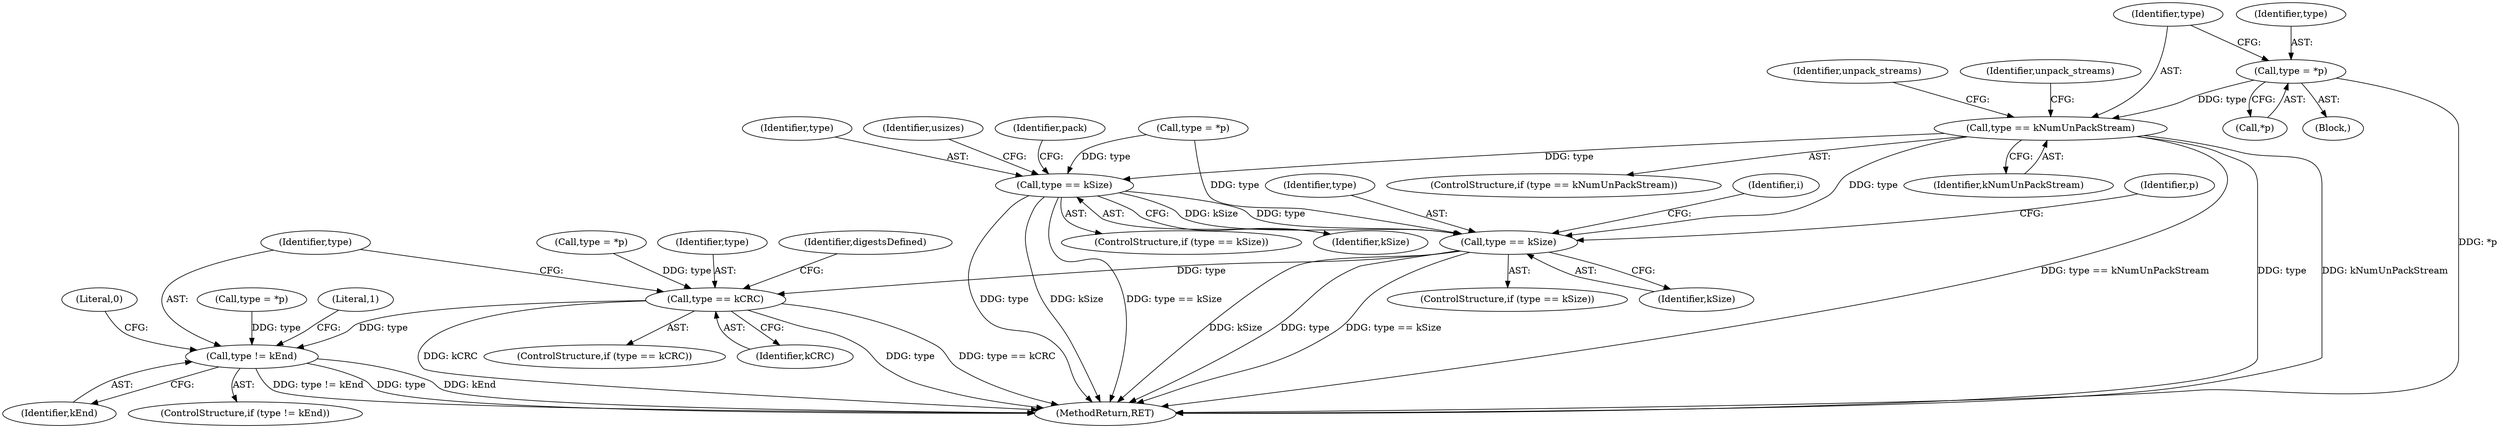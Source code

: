 digraph "0_libarchive_e79ef306afe332faf22e9b442a2c6b59cb175573@pointer" {
"1000146" [label="(Call,type = *p)"];
"1000151" [label="(Call,type == kNumUnPackStream)"];
"1000323" [label="(Call,type == kSize)"];
"1000367" [label="(Call,type == kSize)"];
"1000448" [label="(Call,type == kCRC)"];
"1000586" [label="(Call,type != kEnd)"];
"1000324" [label="(Identifier,type)"];
"1000374" [label="(Identifier,p)"];
"1000382" [label="(Call,type = *p)"];
"1000150" [label="(ControlStructure,if (type == kNumUnPackStream))"];
"1000156" [label="(Identifier,unpack_streams)"];
"1000146" [label="(Call,type = *p)"];
"1000448" [label="(Call,type == kCRC)"];
"1000447" [label="(ControlStructure,if (type == kCRC))"];
"1000148" [label="(Call,*p)"];
"1000229" [label="(Identifier,unpack_streams)"];
"1000450" [label="(Identifier,kCRC)"];
"1000358" [label="(Identifier,usizes)"];
"1000367" [label="(Call,type == kSize)"];
"1000322" [label="(ControlStructure,if (type == kSize))"];
"1000329" [label="(Identifier,pack)"];
"1000585" [label="(ControlStructure,if (type != kEnd))"];
"1000323" [label="(Call,type == kSize)"];
"1000366" [label="(ControlStructure,if (type == kSize))"];
"1000593" [label="(Literal,0)"];
"1000369" [label="(Identifier,kSize)"];
"1000587" [label="(Identifier,type)"];
"1000588" [label="(Identifier,kEnd)"];
"1000153" [label="(Identifier,kNumUnPackStream)"];
"1000147" [label="(Identifier,type)"];
"1000151" [label="(Call,type == kNumUnPackStream)"];
"1000325" [label="(Identifier,kSize)"];
"1000581" [label="(Call,type = *p)"];
"1000223" [label="(Call,type = *p)"];
"1000152" [label="(Identifier,type)"];
"1000586" [label="(Call,type != kEnd)"];
"1000591" [label="(Literal,1)"];
"1000106" [label="(Block,)"];
"1000594" [label="(MethodReturn,RET)"];
"1000449" [label="(Identifier,type)"];
"1000368" [label="(Identifier,type)"];
"1000388" [label="(Identifier,i)"];
"1000455" [label="(Identifier,digestsDefined)"];
"1000146" -> "1000106"  [label="AST: "];
"1000146" -> "1000148"  [label="CFG: "];
"1000147" -> "1000146"  [label="AST: "];
"1000148" -> "1000146"  [label="AST: "];
"1000152" -> "1000146"  [label="CFG: "];
"1000146" -> "1000594"  [label="DDG: *p"];
"1000146" -> "1000151"  [label="DDG: type"];
"1000151" -> "1000150"  [label="AST: "];
"1000151" -> "1000153"  [label="CFG: "];
"1000152" -> "1000151"  [label="AST: "];
"1000153" -> "1000151"  [label="AST: "];
"1000156" -> "1000151"  [label="CFG: "];
"1000229" -> "1000151"  [label="CFG: "];
"1000151" -> "1000594"  [label="DDG: type == kNumUnPackStream"];
"1000151" -> "1000594"  [label="DDG: type"];
"1000151" -> "1000594"  [label="DDG: kNumUnPackStream"];
"1000151" -> "1000323"  [label="DDG: type"];
"1000151" -> "1000367"  [label="DDG: type"];
"1000323" -> "1000322"  [label="AST: "];
"1000323" -> "1000325"  [label="CFG: "];
"1000324" -> "1000323"  [label="AST: "];
"1000325" -> "1000323"  [label="AST: "];
"1000329" -> "1000323"  [label="CFG: "];
"1000358" -> "1000323"  [label="CFG: "];
"1000323" -> "1000594"  [label="DDG: type"];
"1000323" -> "1000594"  [label="DDG: kSize"];
"1000323" -> "1000594"  [label="DDG: type == kSize"];
"1000223" -> "1000323"  [label="DDG: type"];
"1000323" -> "1000367"  [label="DDG: type"];
"1000323" -> "1000367"  [label="DDG: kSize"];
"1000367" -> "1000366"  [label="AST: "];
"1000367" -> "1000369"  [label="CFG: "];
"1000368" -> "1000367"  [label="AST: "];
"1000369" -> "1000367"  [label="AST: "];
"1000374" -> "1000367"  [label="CFG: "];
"1000388" -> "1000367"  [label="CFG: "];
"1000367" -> "1000594"  [label="DDG: kSize"];
"1000367" -> "1000594"  [label="DDG: type"];
"1000367" -> "1000594"  [label="DDG: type == kSize"];
"1000223" -> "1000367"  [label="DDG: type"];
"1000367" -> "1000448"  [label="DDG: type"];
"1000448" -> "1000447"  [label="AST: "];
"1000448" -> "1000450"  [label="CFG: "];
"1000449" -> "1000448"  [label="AST: "];
"1000450" -> "1000448"  [label="AST: "];
"1000455" -> "1000448"  [label="CFG: "];
"1000587" -> "1000448"  [label="CFG: "];
"1000448" -> "1000594"  [label="DDG: kCRC"];
"1000448" -> "1000594"  [label="DDG: type"];
"1000448" -> "1000594"  [label="DDG: type == kCRC"];
"1000382" -> "1000448"  [label="DDG: type"];
"1000448" -> "1000586"  [label="DDG: type"];
"1000586" -> "1000585"  [label="AST: "];
"1000586" -> "1000588"  [label="CFG: "];
"1000587" -> "1000586"  [label="AST: "];
"1000588" -> "1000586"  [label="AST: "];
"1000591" -> "1000586"  [label="CFG: "];
"1000593" -> "1000586"  [label="CFG: "];
"1000586" -> "1000594"  [label="DDG: kEnd"];
"1000586" -> "1000594"  [label="DDG: type != kEnd"];
"1000586" -> "1000594"  [label="DDG: type"];
"1000581" -> "1000586"  [label="DDG: type"];
}
